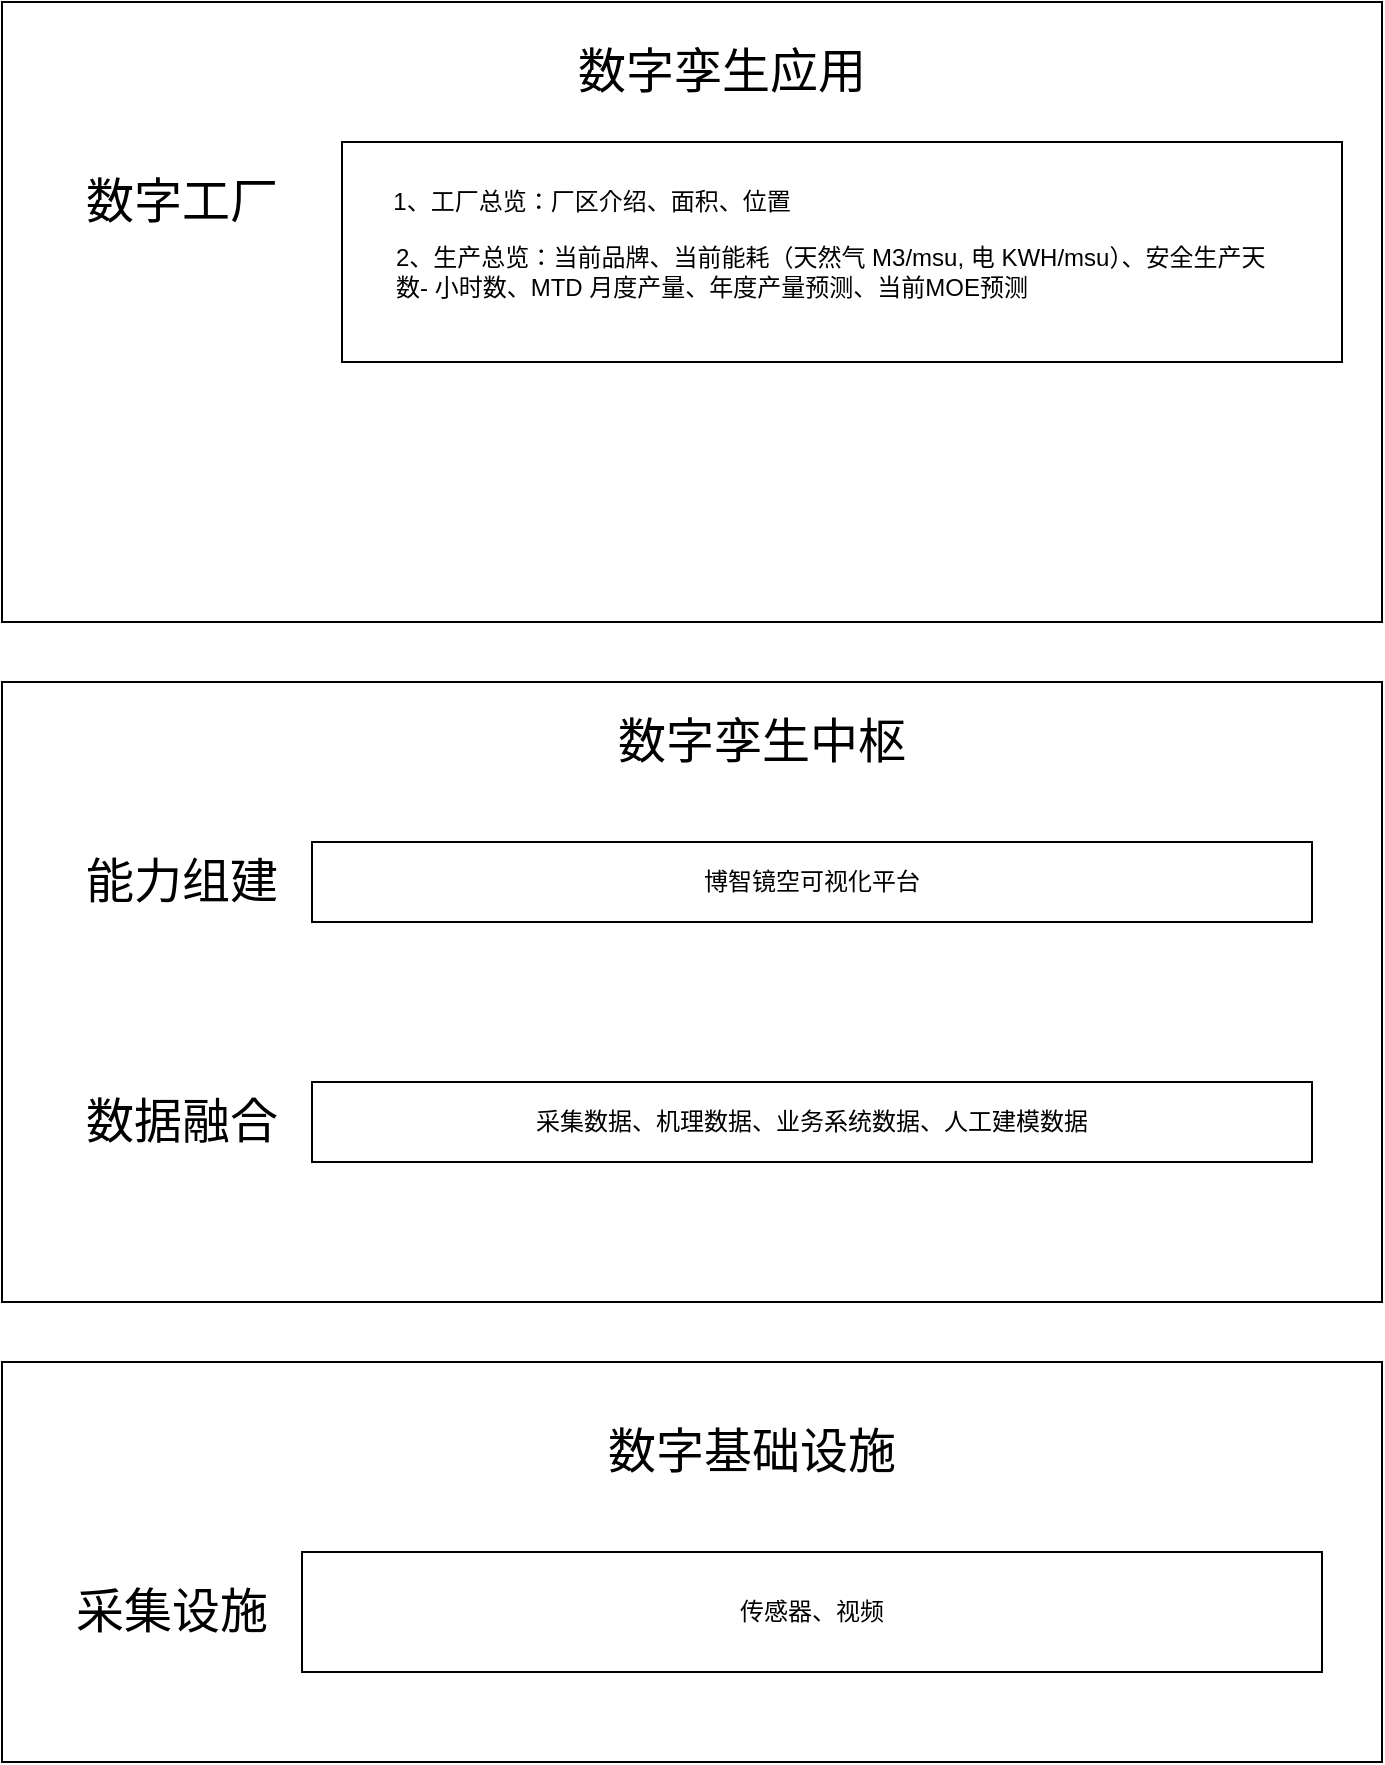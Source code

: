 <mxfile version="24.4.10" type="github">
  <diagram name="第 1 页" id="gCUOF_lLg9kGs2Vuu3xS">
    <mxGraphModel dx="939" dy="619" grid="1" gridSize="10" guides="1" tooltips="1" connect="1" arrows="1" fold="1" page="1" pageScale="1" pageWidth="827" pageHeight="1169" math="0" shadow="0">
      <root>
        <mxCell id="0" />
        <mxCell id="1" parent="0" />
        <mxCell id="cVOov0wrujAx7iTN1BO1-1" value="" style="rounded=0;whiteSpace=wrap;html=1;" vertex="1" parent="1">
          <mxGeometry x="100" y="760" width="690" height="200" as="geometry" />
        </mxCell>
        <mxCell id="cVOov0wrujAx7iTN1BO1-2" value="数字基础设施" style="text;html=1;align=center;verticalAlign=middle;whiteSpace=wrap;rounded=0;fontSize=24;" vertex="1" parent="1">
          <mxGeometry x="390" y="760" width="170" height="90" as="geometry" />
        </mxCell>
        <mxCell id="cVOov0wrujAx7iTN1BO1-3" value="" style="rounded=0;whiteSpace=wrap;html=1;" vertex="1" parent="1">
          <mxGeometry x="100" y="420" width="690" height="310" as="geometry" />
        </mxCell>
        <mxCell id="cVOov0wrujAx7iTN1BO1-4" value="数字孪生中枢" style="text;html=1;align=center;verticalAlign=middle;whiteSpace=wrap;rounded=0;fontSize=24;" vertex="1" parent="1">
          <mxGeometry x="390" y="430" width="180" height="40" as="geometry" />
        </mxCell>
        <mxCell id="cVOov0wrujAx7iTN1BO1-5" value="" style="rounded=0;whiteSpace=wrap;html=1;" vertex="1" parent="1">
          <mxGeometry x="100" y="80" width="690" height="310" as="geometry" />
        </mxCell>
        <mxCell id="cVOov0wrujAx7iTN1BO1-6" value="数字孪生应用" style="text;html=1;align=center;verticalAlign=middle;whiteSpace=wrap;rounded=0;fontSize=24;" vertex="1" parent="1">
          <mxGeometry x="330" y="80" width="260" height="70" as="geometry" />
        </mxCell>
        <mxCell id="cVOov0wrujAx7iTN1BO1-7" value="采集设施" style="text;html=1;align=center;verticalAlign=middle;whiteSpace=wrap;rounded=0;fontSize=24;" vertex="1" parent="1">
          <mxGeometry x="100" y="840" width="170" height="90" as="geometry" />
        </mxCell>
        <mxCell id="cVOov0wrujAx7iTN1BO1-8" value="传感器、视频" style="rounded=0;whiteSpace=wrap;html=1;" vertex="1" parent="1">
          <mxGeometry x="250" y="855" width="510" height="60" as="geometry" />
        </mxCell>
        <mxCell id="cVOov0wrujAx7iTN1BO1-9" value="数据融合" style="text;html=1;align=center;verticalAlign=middle;whiteSpace=wrap;rounded=0;fontSize=24;" vertex="1" parent="1">
          <mxGeometry x="100" y="620" width="180" height="40" as="geometry" />
        </mxCell>
        <mxCell id="cVOov0wrujAx7iTN1BO1-10" value="采集数据、机理数据、业务系统数据、人工建模数据" style="rounded=0;whiteSpace=wrap;html=1;" vertex="1" parent="1">
          <mxGeometry x="255" y="620" width="500" height="40" as="geometry" />
        </mxCell>
        <mxCell id="cVOov0wrujAx7iTN1BO1-11" value="能力组建" style="text;html=1;align=center;verticalAlign=middle;whiteSpace=wrap;rounded=0;fontSize=24;" vertex="1" parent="1">
          <mxGeometry x="100" y="500" width="180" height="40" as="geometry" />
        </mxCell>
        <mxCell id="cVOov0wrujAx7iTN1BO1-12" value="博智镜空可视化平台" style="rounded=0;whiteSpace=wrap;html=1;" vertex="1" parent="1">
          <mxGeometry x="255" y="500" width="500" height="40" as="geometry" />
        </mxCell>
        <mxCell id="cVOov0wrujAx7iTN1BO1-13" value="" style="rounded=0;whiteSpace=wrap;html=1;" vertex="1" parent="1">
          <mxGeometry x="270" y="150" width="500" height="110" as="geometry" />
        </mxCell>
        <mxCell id="cVOov0wrujAx7iTN1BO1-14" value="数字工厂" style="text;html=1;align=center;verticalAlign=middle;whiteSpace=wrap;rounded=0;fontSize=24;" vertex="1" parent="1">
          <mxGeometry x="100" y="160" width="180" height="40" as="geometry" />
        </mxCell>
        <mxCell id="cVOov0wrujAx7iTN1BO1-15" value="1、工厂总览：厂区介绍、面积、位置" style="text;html=1;align=center;verticalAlign=middle;whiteSpace=wrap;rounded=0;" vertex="1" parent="1">
          <mxGeometry x="290" y="165" width="210" height="30" as="geometry" />
        </mxCell>
        <mxCell id="cVOov0wrujAx7iTN1BO1-16" value="2、生产总览：&lt;span style=&quot;background-color: initial;&quot;&gt;当前品牌、&lt;/span&gt;&lt;span style=&quot;background-color: initial;&quot;&gt;当前能耗（天然气 M3/msu, 电 KWH/msu）、&lt;/span&gt;&lt;span style=&quot;background-color: initial;&quot;&gt;安全生产天数- 小时数、&lt;/span&gt;MTD 月度产量、年度产量预测、当前MOE预测" style="text;html=1;align=left;verticalAlign=middle;whiteSpace=wrap;rounded=0;" vertex="1" parent="1">
          <mxGeometry x="295" y="190" width="450" height="50" as="geometry" />
        </mxCell>
      </root>
    </mxGraphModel>
  </diagram>
</mxfile>
